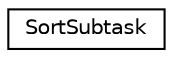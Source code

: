 digraph "Graphical Class Hierarchy"
{
 // LATEX_PDF_SIZE
  edge [fontname="Helvetica",fontsize="10",labelfontname="Helvetica",labelfontsize="10"];
  node [fontname="Helvetica",fontsize="10",shape=record];
  rankdir="LR";
  Node0 [label="SortSubtask",height=0.2,width=0.4,color="black", fillcolor="white", style="filled",URL="$db/d1b/sqlite3_8c.html#d6/d23/structSortSubtask",tooltip=" "];
}
